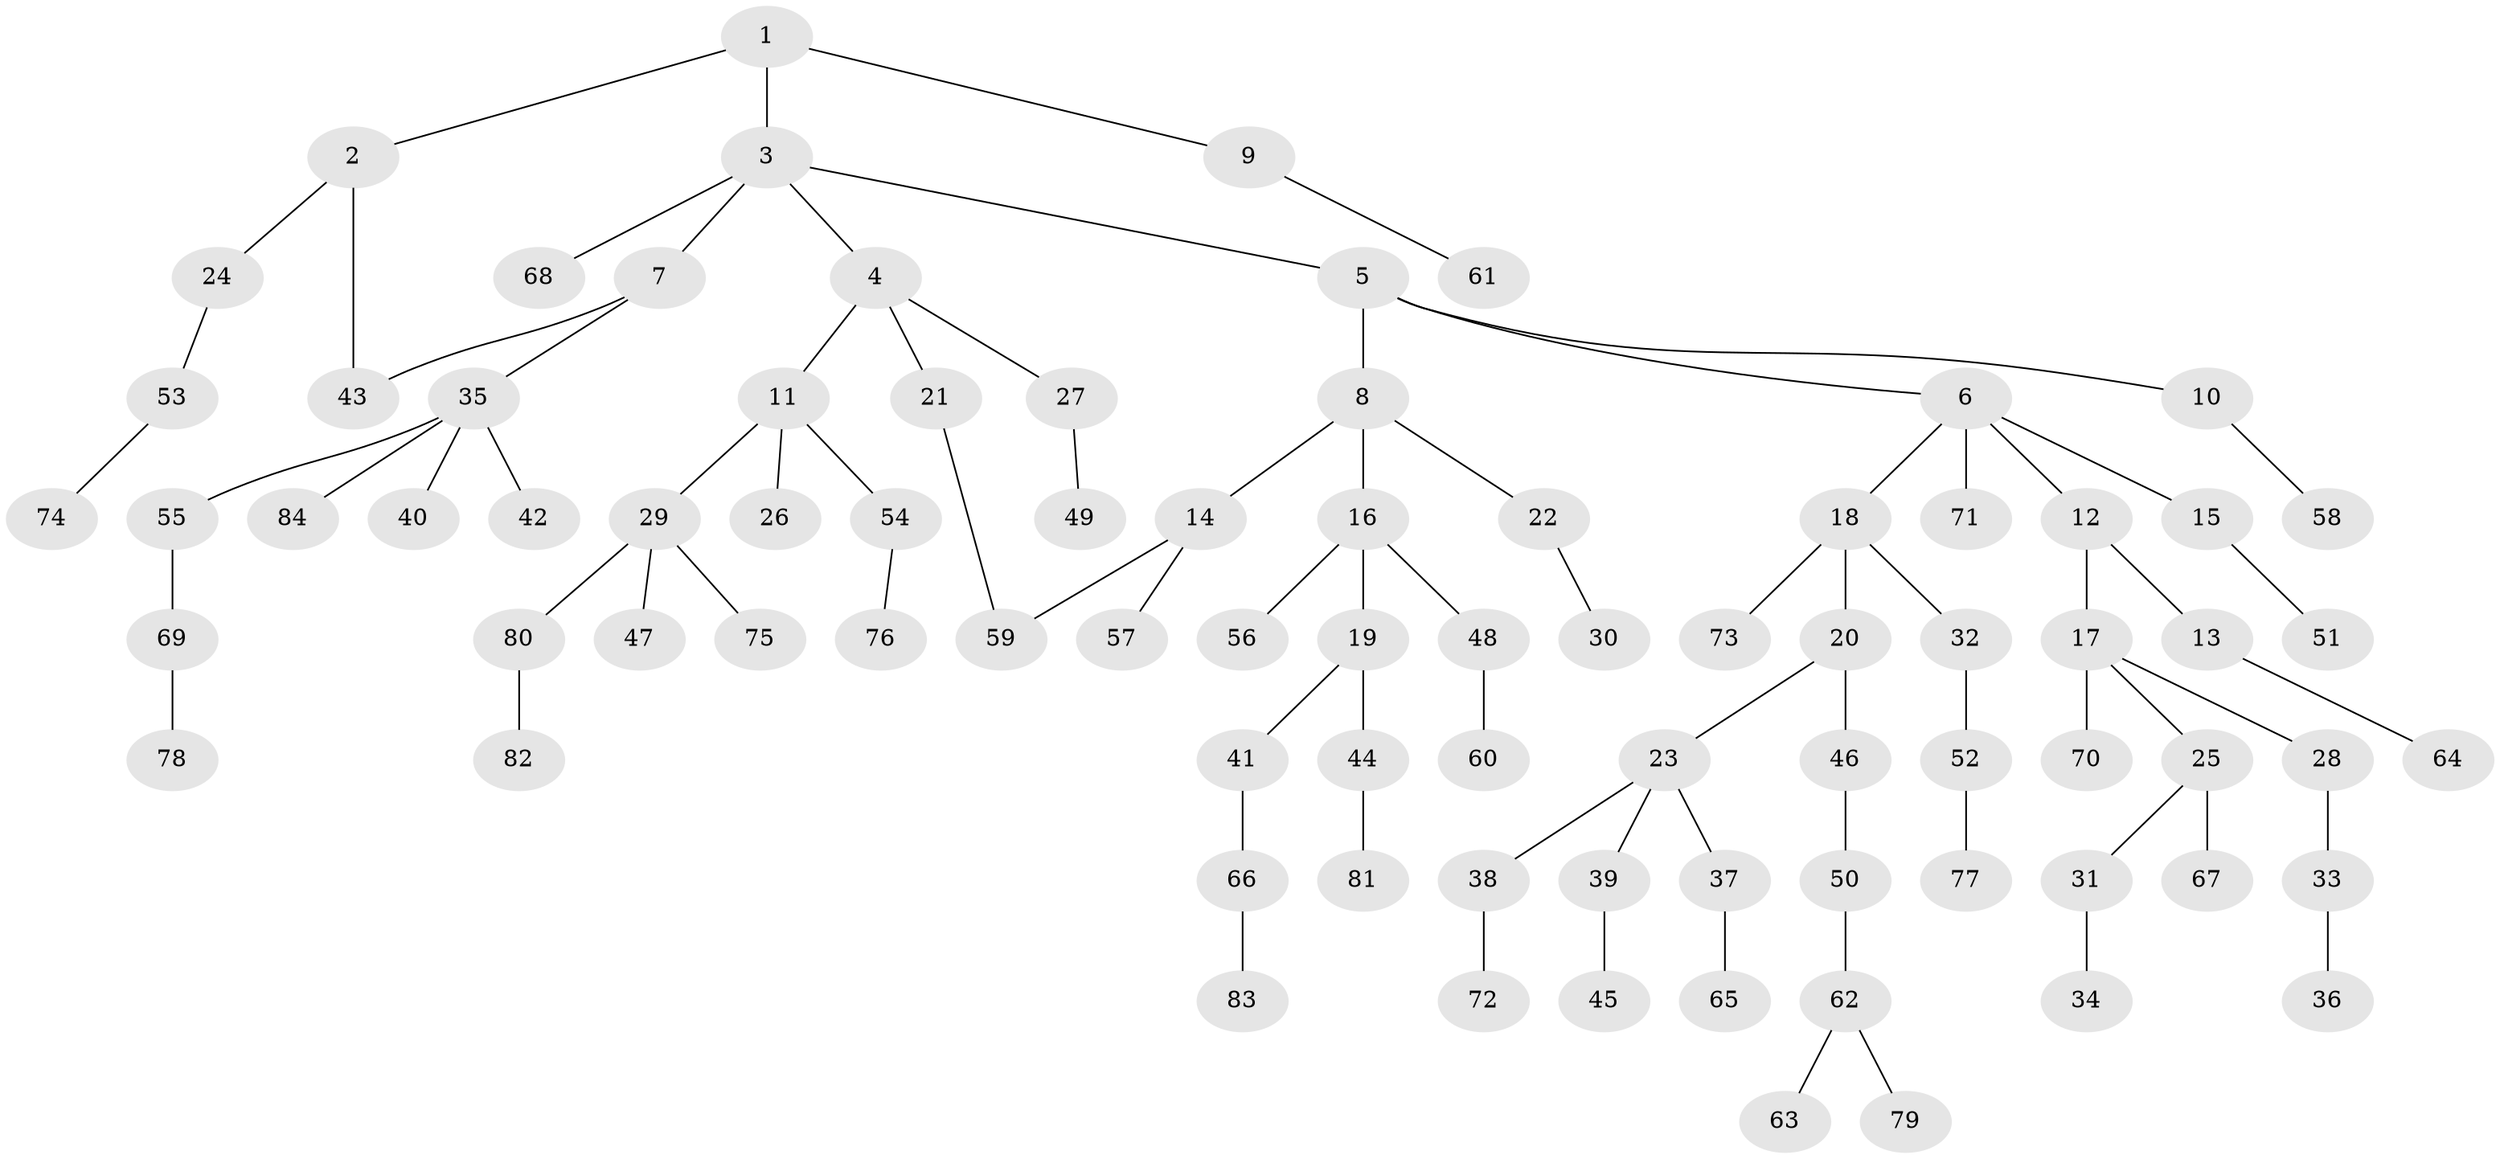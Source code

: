 // Generated by graph-tools (version 1.1) at 2025/34/03/09/25 02:34:19]
// undirected, 84 vertices, 85 edges
graph export_dot {
graph [start="1"]
  node [color=gray90,style=filled];
  1;
  2;
  3;
  4;
  5;
  6;
  7;
  8;
  9;
  10;
  11;
  12;
  13;
  14;
  15;
  16;
  17;
  18;
  19;
  20;
  21;
  22;
  23;
  24;
  25;
  26;
  27;
  28;
  29;
  30;
  31;
  32;
  33;
  34;
  35;
  36;
  37;
  38;
  39;
  40;
  41;
  42;
  43;
  44;
  45;
  46;
  47;
  48;
  49;
  50;
  51;
  52;
  53;
  54;
  55;
  56;
  57;
  58;
  59;
  60;
  61;
  62;
  63;
  64;
  65;
  66;
  67;
  68;
  69;
  70;
  71;
  72;
  73;
  74;
  75;
  76;
  77;
  78;
  79;
  80;
  81;
  82;
  83;
  84;
  1 -- 2;
  1 -- 3;
  1 -- 9;
  2 -- 24;
  2 -- 43;
  3 -- 4;
  3 -- 5;
  3 -- 7;
  3 -- 68;
  4 -- 11;
  4 -- 21;
  4 -- 27;
  5 -- 6;
  5 -- 8;
  5 -- 10;
  6 -- 12;
  6 -- 15;
  6 -- 18;
  6 -- 71;
  7 -- 35;
  7 -- 43;
  8 -- 14;
  8 -- 16;
  8 -- 22;
  9 -- 61;
  10 -- 58;
  11 -- 26;
  11 -- 29;
  11 -- 54;
  12 -- 13;
  12 -- 17;
  13 -- 64;
  14 -- 57;
  14 -- 59;
  15 -- 51;
  16 -- 19;
  16 -- 48;
  16 -- 56;
  17 -- 25;
  17 -- 28;
  17 -- 70;
  18 -- 20;
  18 -- 32;
  18 -- 73;
  19 -- 41;
  19 -- 44;
  20 -- 23;
  20 -- 46;
  21 -- 59;
  22 -- 30;
  23 -- 37;
  23 -- 38;
  23 -- 39;
  24 -- 53;
  25 -- 31;
  25 -- 67;
  27 -- 49;
  28 -- 33;
  29 -- 47;
  29 -- 75;
  29 -- 80;
  31 -- 34;
  32 -- 52;
  33 -- 36;
  35 -- 40;
  35 -- 42;
  35 -- 55;
  35 -- 84;
  37 -- 65;
  38 -- 72;
  39 -- 45;
  41 -- 66;
  44 -- 81;
  46 -- 50;
  48 -- 60;
  50 -- 62;
  52 -- 77;
  53 -- 74;
  54 -- 76;
  55 -- 69;
  62 -- 63;
  62 -- 79;
  66 -- 83;
  69 -- 78;
  80 -- 82;
}
